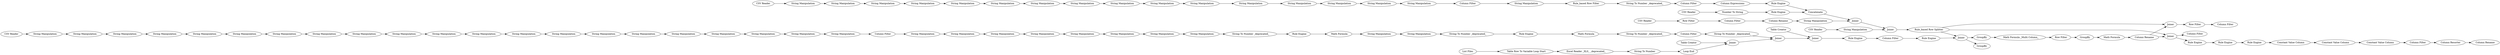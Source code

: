 digraph {
	"6638908680031054011_977" [label="Math Formula _Multi Column_"]
	"6638908680031054011_992" [label="Column Filter"]
	"-2738259325990255783_805" [label="String Manipulation"]
	"-2738259325990255783_830" [label="String Manipulation"]
	"6638908680031054011_1020" [label=Joiner]
	"7063618381084981080_757" [label="String Manipulation"]
	"7063618381084981080_752" [label="String Manipulation"]
	"6638908680031054011_794" [label="CSV Reader"]
	"-2738259325990255783_833" [label="String Manipulation"]
	"-2738259325990255783_807" [label="String Manipulation"]
	"-2738259325990255783_826" [label="String Manipulation"]
	"-2738259325990255783_822" [label="String Manipulation"]
	"7063618381084981080_763" [label="String Manipulation"]
	"6638908680031054011_987" [label="CSV Reader"]
	"6638908680031054011_774" [label="String Manipulation"]
	"-2738259325990255783_843" [label="String To Number _deprecated_"]
	"6638908680031054011_1017" [label="Table Creator"]
	"6638908680031054011_866" [label="List Files"]
	"6638908680031054011_1002" [label="Column Rename"]
	"7063618381084981080_770" [label="Column Filter"]
	"-2738259325990255783_812" [label="String Manipulation"]
	"6638908680031054011_882" [label="String To Number"]
	"7063618381084981080_766" [label="Column Filter"]
	"6638908680031054011_974" [label=Joiner]
	"7063618381084981080_762" [label="String Manipulation"]
	"7063618381084981080_765" [label="String Manipulation"]
	"6638908680031054011_995" [label="Rule Engine"]
	"7063618381084981080_767" [label="Rule_based Row Filter"]
	"6638908680031054011_988" [label="Rule Engine"]
	"6638908680031054011_1006" [label="Rule Engine"]
	"6638908680031054011_902" [label="CSV Reader"]
	"7063618381084981080_760" [label="String Manipulation"]
	"-2738259325990255783_827" [label="Column Filter"]
	"6638908680031054011_1000" [label="Constant Value Column"]
	"6638908680031054011_1015" [label="Column Filter"]
	"-2738259325990255783_832" [label="String Manipulation"]
	"6638908680031054011_1001" [label="Constant Value Column"]
	"-2738259325990255783_811" [label="String Manipulation"]
	"-2738259325990255783_818" [label="String Manipulation"]
	"-2738259325990255783_839" [label="Math Formula"]
	"6638908680031054011_985" [label="String Manipulation"]
	"6638908680031054011_1005" [label="Column Expressions"]
	"-2738259325990255783_845" [label="Math Formula"]
	"6638908680031054011_1008" [label=Joiner]
	"-2738259325990255783_819" [label="String Manipulation"]
	"6638908680031054011_976" [label=Joiner]
	"6638908680031054011_994" [label="Column Rename"]
	"-2738259325990255783_824" [label="String Manipulation"]
	"7063618381084981080_768" [label="String Manipulation"]
	"-2738259325990255783_808" [label="String Manipulation"]
	"-2738259325990255783_836" [label="String Manipulation"]
	"-2738259325990255783_831" [label="String Manipulation"]
	"-2738259325990255783_840" [label="String To Number _deprecated_"]
	"6638908680031054011_52" [label="CSV Reader"]
	"7063618381084981080_753" [label="String Manipulation"]
	"6638908680031054011_999" [label="Constant Value Column"]
	"6638908680031054011_981" [label="Row Filter"]
	"7063618381084981080_761" [label="String Manipulation"]
	"-2738259325990255783_821" [label="String Manipulation"]
	"6638908680031054011_874" [label="Column Filter"]
	"6638908680031054011_1018" [label=Joiner]
	"7063618381084981080_764" [label="String Manipulation"]
	"6638908680031054011_998" [label="Rule Engine"]
	"7063618381084981080_758" [label="String Manipulation"]
	"6638908680031054011_983" [label="CSV Reader"]
	"7063618381084981080_769" [label="String To Number _deprecated_"]
	"-2738259325990255783_834" [label="String Manipulation"]
	"-2738259325990255783_825" [label="String Manipulation"]
	"-2738259325990255783_835" [label="String Manipulation"]
	"-2738259325990255783_815" [label="String Manipulation"]
	"6638908680031054011_996" [label="Column Resorter"]
	"7063618381084981080_751" [label="String Manipulation"]
	"-2738259325990255783_838" [label="String To Number _deprecated_"]
	"6638908680031054011_873" [label="Row Filter"]
	"6638908680031054011_1021" [label="Rule Engine"]
	"6638908680031054011_1007" [label=Concatenate]
	"-2738259325990255783_803" [label="String Manipulation"]
	"6638908680031054011_1010" [label="Rule_based Row Splitter"]
	"-2738259325990255783_841" [label="String Manipulation"]
	"6638908680031054011_982" [label="Math Formula"]
	"6638908680031054011_1019" [label="Table Creator"]
	"6638908680031054011_847" [label="Rule Engine"]
	"6638908680031054011_871" [label="Excel Reader _XLS_ _deprecated_"]
	"6638908680031054011_881" [label="Loop End"]
	"7063618381084981080_755" [label="String Manipulation"]
	"-2738259325990255783_846" [label="Column Filter"]
	"6638908680031054011_1022" [label="Column Filter"]
	"7063618381084981080_750" [label="String Manipulation"]
	"6638908680031054011_867" [label="Table Row To Variable Loop Start"]
	"7063618381084981080_756" [label="String Manipulation"]
	"6638908680031054011_875" [label="Column Rename"]
	"-2738259325990255783_816" [label="String Manipulation"]
	"7063618381084981080_754" [label="String Manipulation"]
	"6638908680031054011_997" [label="Rule Engine"]
	"-2738259325990255783_842" [label="String Manipulation"]
	"6638908680031054011_993" [label="Column Filter"]
	"6638908680031054011_1011" [label=Joiner]
	"-2738259325990255783_804" [label="String Manipulation"]
	"6638908680031054011_1014" [label="Row Filter"]
	"6638908680031054011_1016" [label=GroupBy]
	"7063618381084981080_759" [label="String Manipulation"]
	"6638908680031054011_989" [label="Number To String"]
	"-2738259325990255783_844" [label="Rule Engine"]
	"-2738259325990255783_817" [label="String Manipulation"]
	"-2738259325990255783_823" [label="String Manipulation"]
	"-2738259325990255783_813" [label="String Manipulation"]
	"-2738259325990255783_837" [label="Rule Engine"]
	"6638908680031054011_844" [label="String To Number _deprecated_"]
	"6638908680031054011_986" [label=Joiner]
	"-2738259325990255783_810" [label="String Manipulation"]
	"-2738259325990255783_820" [label="String Manipulation"]
	"6638908680031054011_980" [label=GroupBy]
	"6638908680031054011_975" [label=GroupBy]
	"6638908680031054011_1013" [label=Joiner]
	"-2738259325990255783_829" [label="String Manipulation"]
	"-2738259325990255783_807" -> "-2738259325990255783_815"
	"6638908680031054011_1011" -> "6638908680031054011_1010"
	"-2738259325990255783_808" -> "-2738259325990255783_810"
	"6638908680031054011_998" -> "6638908680031054011_999"
	"6638908680031054011_902" -> "6638908680031054011_873"
	"6638908680031054011_1007" -> "6638908680031054011_1008"
	"7063618381084981080_752" -> "7063618381084981080_753"
	"6638908680031054011_873" -> "6638908680031054011_874"
	"-2738259325990255783_830" -> "-2738259325990255783_833"
	"-2738259325990255783_816" -> "-2738259325990255783_817"
	"-2738259325990255783_820" -> "-2738259325990255783_822"
	"6638908680031054011_1000" -> "6638908680031054011_1001"
	"7063618381084981080_763" -> "7063618381084981080_762"
	"6638908680031054011_52" -> "7063618381084981080_750"
	"6638908680031054011_1021" -> "6638908680031054011_1022"
	"6638908680031054011_976" -> "6638908680031054011_1016"
	"-2738259325990255783_811" -> "-2738259325990255783_807"
	"-2738259325990255783_812" -> "-2738259325990255783_813"
	"6638908680031054011_992" -> "6638908680031054011_996"
	"-2738259325990255783_827" -> "-2738259325990255783_831"
	"-2738259325990255783_840" -> "-2738259325990255783_846"
	"-2738259325990255783_832" -> "-2738259325990255783_830"
	"6638908680031054011_1018" -> "6638908680031054011_974"
	"6638908680031054011_1001" -> "6638908680031054011_992"
	"-2738259325990255783_821" -> "-2738259325990255783_820"
	"-2738259325990255783_835" -> "-2738259325990255783_836"
	"-2738259325990255783_831" -> "-2738259325990255783_829"
	"-2738259325990255783_810" -> "-2738259325990255783_816"
	"-2738259325990255783_843" -> "-2738259325990255783_844"
	"6638908680031054011_866" -> "6638908680031054011_867"
	"6638908680031054011_974" -> "6638908680031054011_1020"
	"-2738259325990255783_839" -> "-2738259325990255783_841"
	"6638908680031054011_986" -> "6638908680031054011_993"
	"6638908680031054011_882" -> "6638908680031054011_881"
	"7063618381084981080_764" -> "7063618381084981080_766"
	"-2738259325990255783_841" -> "-2738259325990255783_842"
	"6638908680031054011_1010" -> "6638908680031054011_1013"
	"6638908680031054011_875" -> "6638908680031054011_774"
	"6638908680031054011_981" -> "6638908680031054011_980"
	"7063618381084981080_766" -> "7063618381084981080_768"
	"6638908680031054011_983" -> "6638908680031054011_985"
	"-2738259325990255783_845" -> "-2738259325990255783_840"
	"6638908680031054011_1017" -> "6638908680031054011_1018"
	"6638908680031054011_1008" -> "6638908680031054011_1011"
	"6638908680031054011_977" -> "6638908680031054011_981"
	"-2738259325990255783_804" -> "-2738259325990255783_805"
	"6638908680031054011_995" -> "6638908680031054011_997"
	"7063618381084981080_767" -> "7063618381084981080_769"
	"6638908680031054011_980" -> "6638908680031054011_982"
	"6638908680031054011_874" -> "6638908680031054011_875"
	"7063618381084981080_758" -> "7063618381084981080_761"
	"6638908680031054011_847" -> "6638908680031054011_976"
	"-2738259325990255783_834" -> "-2738259325990255783_835"
	"6638908680031054011_982" -> "6638908680031054011_994"
	"6638908680031054011_881" -> "6638908680031054011_1018"
	"6638908680031054011_1010" -> "6638908680031054011_976"
	"7063618381084981080_768" -> "7063618381084981080_767"
	"-2738259325990255783_842" -> "-2738259325990255783_843"
	"-2738259325990255783_815" -> "-2738259325990255783_808"
	"6638908680031054011_867" -> "6638908680031054011_871"
	"-2738259325990255783_822" -> "-2738259325990255783_823"
	"6638908680031054011_1005" -> "6638908680031054011_1006"
	"-2738259325990255783_826" -> "-2738259325990255783_825"
	"7063618381084981080_769" -> "7063618381084981080_770"
	"6638908680031054011_976" -> "6638908680031054011_975"
	"-2738259325990255783_819" -> "-2738259325990255783_821"
	"6638908680031054011_774" -> "6638908680031054011_1008"
	"-2738259325990255783_825" -> "-2738259325990255783_827"
	"-2738259325990255783_805" -> "-2738259325990255783_803"
	"6638908680031054011_794" -> "-2738259325990255783_804"
	"6638908680031054011_994" -> "6638908680031054011_986"
	"6638908680031054011_871" -> "6638908680031054011_882"
	"6638908680031054011_985" -> "6638908680031054011_1011"
	"7063618381084981080_755" -> "7063618381084981080_756"
	"6638908680031054011_999" -> "6638908680031054011_1000"
	"6638908680031054011_975" -> "6638908680031054011_977"
	"-2738259325990255783_829" -> "-2738259325990255783_832"
	"-2738259325990255783_833" -> "-2738259325990255783_834"
	"-2738259325990255783_844" -> "-2738259325990255783_845"
	"-2738259325990255783_837" -> "-2738259325990255783_839"
	"7063618381084981080_750" -> "7063618381084981080_751"
	"6638908680031054011_1019" -> "6638908680031054011_1020"
	"7063618381084981080_770" -> "6638908680031054011_1005"
	"6638908680031054011_1020" -> "6638908680031054011_1021"
	"6638908680031054011_997" -> "6638908680031054011_998"
	"6638908680031054011_987" -> "6638908680031054011_989"
	"7063618381084981080_757" -> "7063618381084981080_759"
	"7063618381084981080_760" -> "7063618381084981080_763"
	"-2738259325990255783_838" -> "-2738259325990255783_837"
	"6638908680031054011_1013" -> "6638908680031054011_1014"
	"-2738259325990255783_823" -> "-2738259325990255783_824"
	"6638908680031054011_844" -> "6638908680031054011_974"
	"7063618381084981080_765" -> "7063618381084981080_764"
	"6638908680031054011_1014" -> "6638908680031054011_1015"
	"7063618381084981080_754" -> "7063618381084981080_755"
	"7063618381084981080_753" -> "7063618381084981080_754"
	"-2738259325990255783_813" -> "-2738259325990255783_811"
	"6638908680031054011_988" -> "6638908680031054011_1007"
	"6638908680031054011_1022" -> "6638908680031054011_847"
	"7063618381084981080_756" -> "7063618381084981080_757"
	"6638908680031054011_1010" -> "6638908680031054011_986"
	"6638908680031054011_996" -> "6638908680031054011_1002"
	"-2738259325990255783_818" -> "-2738259325990255783_819"
	"7063618381084981080_751" -> "7063618381084981080_752"
	"-2738259325990255783_817" -> "-2738259325990255783_818"
	"-2738259325990255783_824" -> "-2738259325990255783_826"
	"6638908680031054011_1006" -> "6638908680031054011_1007"
	"7063618381084981080_759" -> "7063618381084981080_758"
	"6638908680031054011_994" -> "6638908680031054011_1013"
	"6638908680031054011_989" -> "6638908680031054011_988"
	"7063618381084981080_762" -> "7063618381084981080_765"
	"-2738259325990255783_803" -> "-2738259325990255783_812"
	"-2738259325990255783_846" -> "6638908680031054011_844"
	"-2738259325990255783_836" -> "-2738259325990255783_838"
	"6638908680031054011_986" -> "6638908680031054011_995"
	"7063618381084981080_761" -> "7063618381084981080_760"
	rankdir=LR
}
